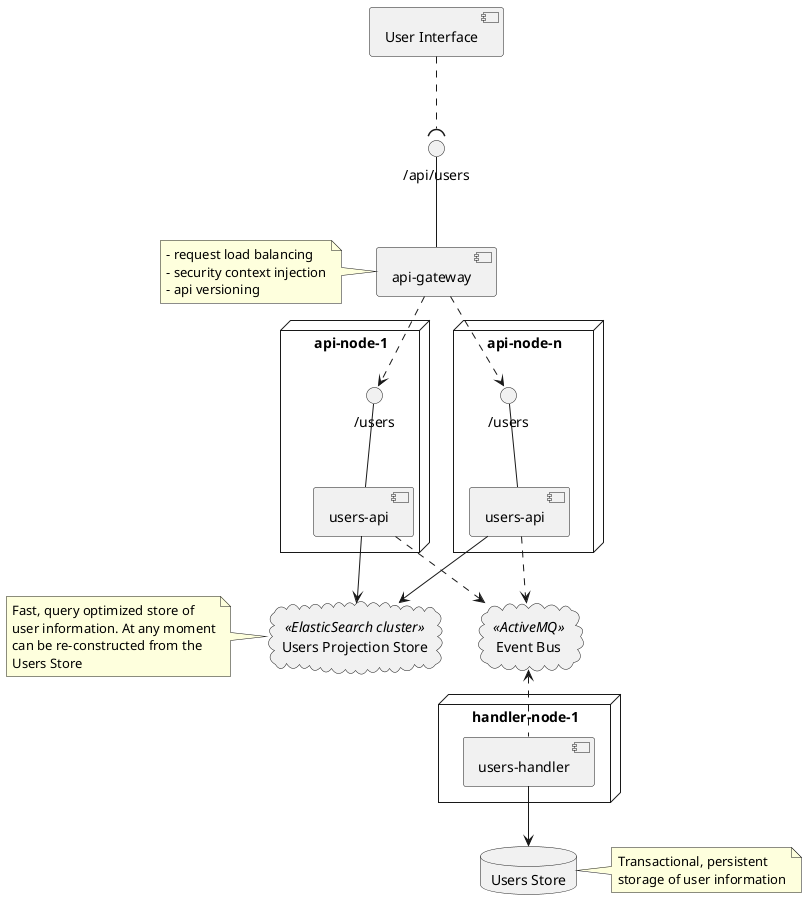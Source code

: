 @startuml

() "/api/users" as RestApi
RestApi -- [api-gateway]

note left of [api-gateway]
    - request load balancing
    - security context injection
    - api versioning
end note

node api-node-1 {
    () "/users" as RestApi1
    component "users-api" as UsersApi1
    RestApi1 -- UsersApi1
    [api-gateway] ..> RestApi1
}

node api-node-n {
    () "/users" as RestApiN
    component "users-api" as UsersApiN
    RestApiN -- UsersApiN
    [api-gateway] ..> RestApiN
}

node handler-node-1 {
    component "users-handler" as UsersHandler
}

database "Users Store" as UsersStore
cloud "Users Projection Store" as UsersProjectionStore <<ElasticSearch cluster>>
cloud "Event Bus" as EventBus <<ActiveMQ>>

UsersApi1 --> UsersProjectionStore
UsersApiN --> UsersProjectionStore
UsersHandler --> UsersStore
UsersHandler .u.> EventBus
UsersApi1 .d.> EventBus
UsersApiN .d.> EventBus

[User Interface] ..( RestApi

note right of UsersStore
    Transactional, persistent
    storage of user information
end note

note left of UsersProjectionStore
    Fast, query optimized store of
    user information. At any moment
    can be re-constructed from the
    Users Store
end note

@enduml
